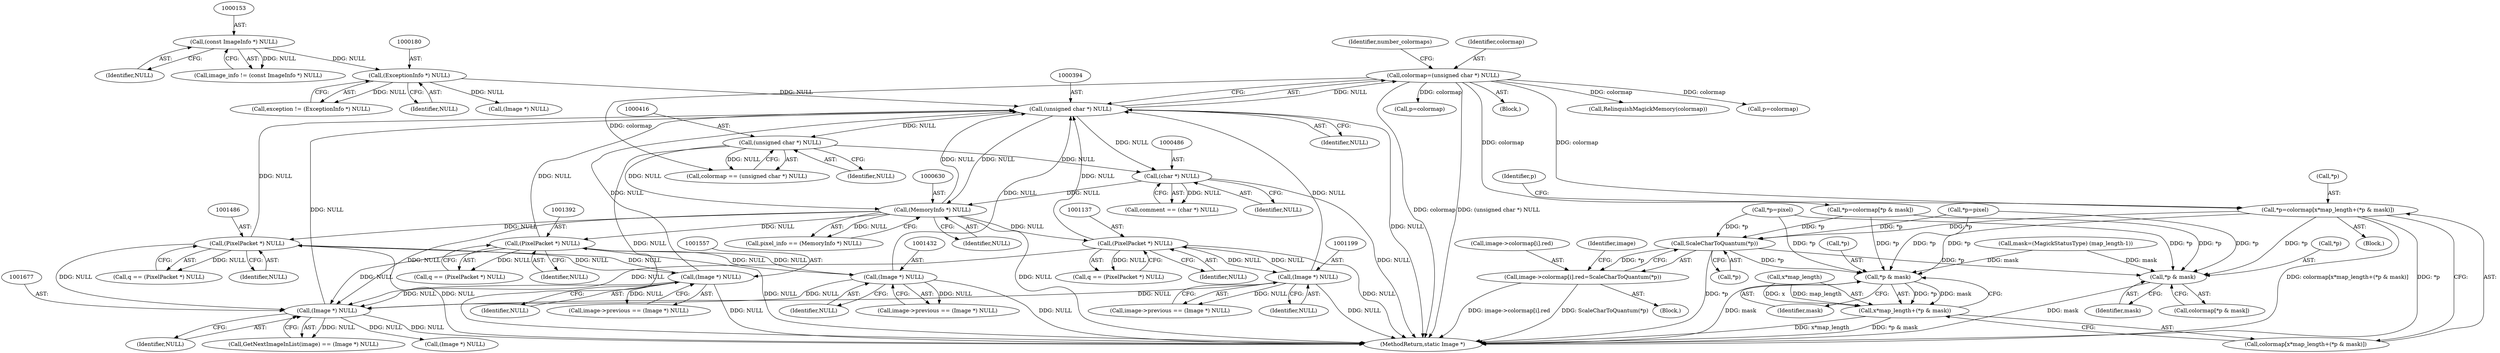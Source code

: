 digraph "0_ImageMagick_f6e9d0d9955e85bdd7540b251cd50d598dacc5e6_53@array" {
"1001085" [label="(Call,*p=colormap[x*map_length+(*p & mask)])"];
"1000391" [label="(Call,colormap=(unsigned char *) NULL)"];
"1000393" [label="(Call,(unsigned char *) NULL)"];
"1001485" [label="(Call,(PixelPacket *) NULL)"];
"1001556" [label="(Call,(Image *) NULL)"];
"1000629" [label="(Call,(MemoryInfo *) NULL)"];
"1000415" [label="(Call,(unsigned char *) NULL)"];
"1000485" [label="(Call,(char *) NULL)"];
"1001431" [label="(Call,(Image *) NULL)"];
"1001391" [label="(Call,(PixelPacket *) NULL)"];
"1001676" [label="(Call,(Image *) NULL)"];
"1001136" [label="(Call,(PixelPacket *) NULL)"];
"1001198" [label="(Call,(Image *) NULL)"];
"1000179" [label="(Call,(ExceptionInfo *) NULL)"];
"1000152" [label="(Call,(const ImageInfo *) NULL)"];
"1001047" [label="(Call,*p & mask)"];
"1001094" [label="(Call,*p & mask)"];
"1001090" [label="(Call,x*map_length+(*p & mask))"];
"1001320" [label="(Call,ScaleCharToQuantum(*p))"];
"1001312" [label="(Call,image->colormap[i].red=ScaleCharToQuantum(*p))"];
"1001045" [label="(Call,colormap[*p & mask])"];
"1000235" [label="(Block,)"];
"1000177" [label="(Call,exception != (ExceptionInfo *) NULL)"];
"1000150" [label="(Call,image_info != (const ImageInfo *) NULL)"];
"1001134" [label="(Call,q == (PixelPacket *) NULL)"];
"1001091" [label="(Call,x*map_length)"];
"1001090" [label="(Call,x*map_length+(*p & mask))"];
"1000413" [label="(Call,colormap == (unsigned char *) NULL)"];
"1001327" [label="(Identifier,image)"];
"1001016" [label="(Call,mask=(MagickStatusType) (map_length-1))"];
"1001085" [label="(Call,*p=colormap[x*map_length+(*p & mask)])"];
"1000393" [label="(Call,(unsigned char *) NULL)"];
"1001391" [label="(Call,(PixelPacket *) NULL)"];
"1000392" [label="(Identifier,colormap)"];
"1001138" [label="(Identifier,NULL)"];
"1001200" [label="(Identifier,NULL)"];
"1001047" [label="(Call,*p & mask)"];
"1000181" [label="(Identifier,NULL)"];
"1001086" [label="(Call,*p)"];
"1001194" [label="(Call,image->previous == (Image *) NULL)"];
"1000391" [label="(Call,colormap=(unsigned char *) NULL)"];
"1001389" [label="(Call,q == (PixelPacket *) NULL)"];
"1000417" [label="(Identifier,NULL)"];
"1001099" [label="(Identifier,p)"];
"1000627" [label="(Call,pixel_info == (MemoryInfo *) NULL)"];
"1001427" [label="(Call,image->previous == (Image *) NULL)"];
"1001673" [label="(Call,GetNextImageInList(image) == (Image *) NULL)"];
"1000209" [label="(Call,(Image *) NULL)"];
"1000415" [label="(Call,(unsigned char *) NULL)"];
"1001433" [label="(Identifier,NULL)"];
"1000984" [label="(Call,*p=pixel)"];
"1001556" [label="(Call,(Image *) NULL)"];
"1001084" [label="(Block,)"];
"1000152" [label="(Call,(const ImageInfo *) NULL)"];
"1001685" [label="(Call,(Image *) NULL)"];
"1001320" [label="(Call,ScaleCharToQuantum(*p))"];
"1001485" [label="(Call,(PixelPacket *) NULL)"];
"1000631" [label="(Identifier,NULL)"];
"1001097" [label="(Identifier,mask)"];
"1001552" [label="(Call,image->previous == (Image *) NULL)"];
"1000483" [label="(Call,comment == (char *) NULL)"];
"1001604" [label="(Call,RelinquishMagickMemory(colormap))"];
"1001088" [label="(Call,colormap[x*map_length+(*p & mask)])"];
"1000154" [label="(Identifier,NULL)"];
"1001431" [label="(Call,(Image *) NULL)"];
"1001321" [label="(Call,*p)"];
"1000395" [label="(Identifier,NULL)"];
"1001094" [label="(Call,*p & mask)"];
"1000421" [label="(Call,p=colormap)"];
"1001313" [label="(Call,image->colormap[i].red)"];
"1001311" [label="(Block,)"];
"1001676" [label="(Call,(Image *) NULL)"];
"1000487" [label="(Identifier,NULL)"];
"1001136" [label="(Call,(PixelPacket *) NULL)"];
"1001198" [label="(Call,(Image *) NULL)"];
"1001095" [label="(Call,*p)"];
"1001048" [label="(Call,*p)"];
"1001393" [label="(Identifier,NULL)"];
"1001558" [label="(Identifier,NULL)"];
"1001312" [label="(Call,image->colormap[i].red=ScaleCharToQuantum(*p))"];
"1001487" [label="(Identifier,NULL)"];
"1000485" [label="(Call,(char *) NULL)"];
"1001723" [label="(MethodReturn,static Image *)"];
"1000629" [label="(Call,(MemoryInfo *) NULL)"];
"1001042" [label="(Call,*p=colormap[*p & mask])"];
"1000398" [label="(Identifier,number_colormaps)"];
"1001236" [label="(Call,p=colormap)"];
"1001678" [label="(Identifier,NULL)"];
"1001483" [label="(Call,q == (PixelPacket *) NULL)"];
"1001050" [label="(Identifier,mask)"];
"1000179" [label="(Call,(ExceptionInfo *) NULL)"];
"1000884" [label="(Call,*p=pixel)"];
"1001085" -> "1001084"  [label="AST: "];
"1001085" -> "1001088"  [label="CFG: "];
"1001086" -> "1001085"  [label="AST: "];
"1001088" -> "1001085"  [label="AST: "];
"1001099" -> "1001085"  [label="CFG: "];
"1001085" -> "1001723"  [label="DDG: colormap[x*map_length+(*p & mask)]"];
"1001085" -> "1001723"  [label="DDG: *p"];
"1001085" -> "1001047"  [label="DDG: *p"];
"1000391" -> "1001085"  [label="DDG: colormap"];
"1001085" -> "1001094"  [label="DDG: *p"];
"1001085" -> "1001320"  [label="DDG: *p"];
"1000391" -> "1000235"  [label="AST: "];
"1000391" -> "1000393"  [label="CFG: "];
"1000392" -> "1000391"  [label="AST: "];
"1000393" -> "1000391"  [label="AST: "];
"1000398" -> "1000391"  [label="CFG: "];
"1000391" -> "1001723"  [label="DDG: colormap"];
"1000391" -> "1001723"  [label="DDG: (unsigned char *) NULL"];
"1000393" -> "1000391"  [label="DDG: NULL"];
"1000391" -> "1000413"  [label="DDG: colormap"];
"1000391" -> "1000421"  [label="DDG: colormap"];
"1000391" -> "1001042"  [label="DDG: colormap"];
"1000391" -> "1001236"  [label="DDG: colormap"];
"1000391" -> "1001604"  [label="DDG: colormap"];
"1000393" -> "1000395"  [label="CFG: "];
"1000394" -> "1000393"  [label="AST: "];
"1000395" -> "1000393"  [label="AST: "];
"1000393" -> "1001723"  [label="DDG: NULL"];
"1001485" -> "1000393"  [label="DDG: NULL"];
"1001556" -> "1000393"  [label="DDG: NULL"];
"1001431" -> "1000393"  [label="DDG: NULL"];
"1001676" -> "1000393"  [label="DDG: NULL"];
"1001391" -> "1000393"  [label="DDG: NULL"];
"1000629" -> "1000393"  [label="DDG: NULL"];
"1001198" -> "1000393"  [label="DDG: NULL"];
"1000179" -> "1000393"  [label="DDG: NULL"];
"1001136" -> "1000393"  [label="DDG: NULL"];
"1000393" -> "1000415"  [label="DDG: NULL"];
"1000393" -> "1000485"  [label="DDG: NULL"];
"1000393" -> "1000629"  [label="DDG: NULL"];
"1001485" -> "1001483"  [label="AST: "];
"1001485" -> "1001487"  [label="CFG: "];
"1001486" -> "1001485"  [label="AST: "];
"1001487" -> "1001485"  [label="AST: "];
"1001483" -> "1001485"  [label="CFG: "];
"1001485" -> "1001723"  [label="DDG: NULL"];
"1001485" -> "1001483"  [label="DDG: NULL"];
"1001556" -> "1001485"  [label="DDG: NULL"];
"1000629" -> "1001485"  [label="DDG: NULL"];
"1001485" -> "1001556"  [label="DDG: NULL"];
"1001485" -> "1001676"  [label="DDG: NULL"];
"1001556" -> "1001552"  [label="AST: "];
"1001556" -> "1001558"  [label="CFG: "];
"1001557" -> "1001556"  [label="AST: "];
"1001558" -> "1001556"  [label="AST: "];
"1001552" -> "1001556"  [label="CFG: "];
"1001556" -> "1001723"  [label="DDG: NULL"];
"1001556" -> "1001552"  [label="DDG: NULL"];
"1001556" -> "1001676"  [label="DDG: NULL"];
"1000629" -> "1000627"  [label="AST: "];
"1000629" -> "1000631"  [label="CFG: "];
"1000630" -> "1000629"  [label="AST: "];
"1000631" -> "1000629"  [label="AST: "];
"1000627" -> "1000629"  [label="CFG: "];
"1000629" -> "1001723"  [label="DDG: NULL"];
"1000629" -> "1000627"  [label="DDG: NULL"];
"1000415" -> "1000629"  [label="DDG: NULL"];
"1000485" -> "1000629"  [label="DDG: NULL"];
"1000629" -> "1001136"  [label="DDG: NULL"];
"1000629" -> "1001391"  [label="DDG: NULL"];
"1000629" -> "1001676"  [label="DDG: NULL"];
"1000415" -> "1000413"  [label="AST: "];
"1000415" -> "1000417"  [label="CFG: "];
"1000416" -> "1000415"  [label="AST: "];
"1000417" -> "1000415"  [label="AST: "];
"1000413" -> "1000415"  [label="CFG: "];
"1000415" -> "1001723"  [label="DDG: NULL"];
"1000415" -> "1000413"  [label="DDG: NULL"];
"1000415" -> "1000485"  [label="DDG: NULL"];
"1000485" -> "1000483"  [label="AST: "];
"1000485" -> "1000487"  [label="CFG: "];
"1000486" -> "1000485"  [label="AST: "];
"1000487" -> "1000485"  [label="AST: "];
"1000483" -> "1000485"  [label="CFG: "];
"1000485" -> "1001723"  [label="DDG: NULL"];
"1000485" -> "1000483"  [label="DDG: NULL"];
"1001431" -> "1001427"  [label="AST: "];
"1001431" -> "1001433"  [label="CFG: "];
"1001432" -> "1001431"  [label="AST: "];
"1001433" -> "1001431"  [label="AST: "];
"1001427" -> "1001431"  [label="CFG: "];
"1001431" -> "1001723"  [label="DDG: NULL"];
"1001431" -> "1001391"  [label="DDG: NULL"];
"1001431" -> "1001427"  [label="DDG: NULL"];
"1001391" -> "1001431"  [label="DDG: NULL"];
"1001431" -> "1001676"  [label="DDG: NULL"];
"1001391" -> "1001389"  [label="AST: "];
"1001391" -> "1001393"  [label="CFG: "];
"1001392" -> "1001391"  [label="AST: "];
"1001393" -> "1001391"  [label="AST: "];
"1001389" -> "1001391"  [label="CFG: "];
"1001391" -> "1001723"  [label="DDG: NULL"];
"1001391" -> "1001389"  [label="DDG: NULL"];
"1001391" -> "1001676"  [label="DDG: NULL"];
"1001676" -> "1001673"  [label="AST: "];
"1001676" -> "1001678"  [label="CFG: "];
"1001677" -> "1001676"  [label="AST: "];
"1001678" -> "1001676"  [label="AST: "];
"1001673" -> "1001676"  [label="CFG: "];
"1001676" -> "1001723"  [label="DDG: NULL"];
"1001676" -> "1001673"  [label="DDG: NULL"];
"1001136" -> "1001676"  [label="DDG: NULL"];
"1001198" -> "1001676"  [label="DDG: NULL"];
"1001676" -> "1001685"  [label="DDG: NULL"];
"1001136" -> "1001134"  [label="AST: "];
"1001136" -> "1001138"  [label="CFG: "];
"1001137" -> "1001136"  [label="AST: "];
"1001138" -> "1001136"  [label="AST: "];
"1001134" -> "1001136"  [label="CFG: "];
"1001136" -> "1001723"  [label="DDG: NULL"];
"1001136" -> "1001134"  [label="DDG: NULL"];
"1001198" -> "1001136"  [label="DDG: NULL"];
"1001136" -> "1001198"  [label="DDG: NULL"];
"1001198" -> "1001194"  [label="AST: "];
"1001198" -> "1001200"  [label="CFG: "];
"1001199" -> "1001198"  [label="AST: "];
"1001200" -> "1001198"  [label="AST: "];
"1001194" -> "1001198"  [label="CFG: "];
"1001198" -> "1001723"  [label="DDG: NULL"];
"1001198" -> "1001194"  [label="DDG: NULL"];
"1000179" -> "1000177"  [label="AST: "];
"1000179" -> "1000181"  [label="CFG: "];
"1000180" -> "1000179"  [label="AST: "];
"1000181" -> "1000179"  [label="AST: "];
"1000177" -> "1000179"  [label="CFG: "];
"1000179" -> "1000177"  [label="DDG: NULL"];
"1000152" -> "1000179"  [label="DDG: NULL"];
"1000179" -> "1000209"  [label="DDG: NULL"];
"1000152" -> "1000150"  [label="AST: "];
"1000152" -> "1000154"  [label="CFG: "];
"1000153" -> "1000152"  [label="AST: "];
"1000154" -> "1000152"  [label="AST: "];
"1000150" -> "1000152"  [label="CFG: "];
"1000152" -> "1000150"  [label="DDG: NULL"];
"1001047" -> "1001045"  [label="AST: "];
"1001047" -> "1001050"  [label="CFG: "];
"1001048" -> "1001047"  [label="AST: "];
"1001050" -> "1001047"  [label="AST: "];
"1001045" -> "1001047"  [label="CFG: "];
"1001047" -> "1001723"  [label="DDG: mask"];
"1001042" -> "1001047"  [label="DDG: *p"];
"1000984" -> "1001047"  [label="DDG: *p"];
"1000884" -> "1001047"  [label="DDG: *p"];
"1001320" -> "1001047"  [label="DDG: *p"];
"1001016" -> "1001047"  [label="DDG: mask"];
"1001094" -> "1001090"  [label="AST: "];
"1001094" -> "1001097"  [label="CFG: "];
"1001095" -> "1001094"  [label="AST: "];
"1001097" -> "1001094"  [label="AST: "];
"1001090" -> "1001094"  [label="CFG: "];
"1001094" -> "1001723"  [label="DDG: mask"];
"1001094" -> "1001090"  [label="DDG: *p"];
"1001094" -> "1001090"  [label="DDG: mask"];
"1001042" -> "1001094"  [label="DDG: *p"];
"1000984" -> "1001094"  [label="DDG: *p"];
"1000884" -> "1001094"  [label="DDG: *p"];
"1001320" -> "1001094"  [label="DDG: *p"];
"1001016" -> "1001094"  [label="DDG: mask"];
"1001090" -> "1001088"  [label="AST: "];
"1001091" -> "1001090"  [label="AST: "];
"1001088" -> "1001090"  [label="CFG: "];
"1001090" -> "1001723"  [label="DDG: x*map_length"];
"1001090" -> "1001723"  [label="DDG: *p & mask"];
"1001091" -> "1001090"  [label="DDG: x"];
"1001091" -> "1001090"  [label="DDG: map_length"];
"1001320" -> "1001312"  [label="AST: "];
"1001320" -> "1001321"  [label="CFG: "];
"1001321" -> "1001320"  [label="AST: "];
"1001312" -> "1001320"  [label="CFG: "];
"1001320" -> "1001723"  [label="DDG: *p"];
"1001320" -> "1001312"  [label="DDG: *p"];
"1001042" -> "1001320"  [label="DDG: *p"];
"1000984" -> "1001320"  [label="DDG: *p"];
"1000884" -> "1001320"  [label="DDG: *p"];
"1001312" -> "1001311"  [label="AST: "];
"1001313" -> "1001312"  [label="AST: "];
"1001327" -> "1001312"  [label="CFG: "];
"1001312" -> "1001723"  [label="DDG: image->colormap[i].red"];
"1001312" -> "1001723"  [label="DDG: ScaleCharToQuantum(*p)"];
}
